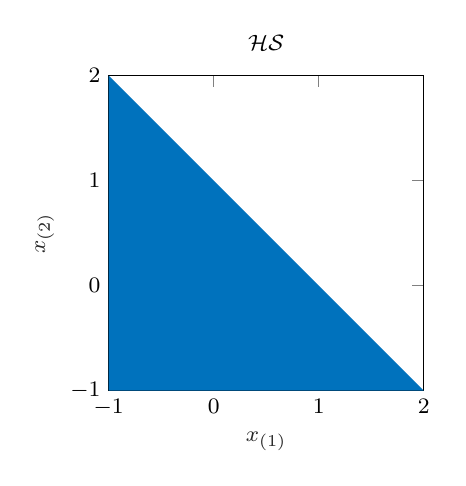 % This file was created by matlab2tikz.
%
\definecolor{mycolor1}{rgb}{0.0,0.447,0.741}%
%
\begin{tikzpicture}
\footnotesize

\begin{axis}[%
width=4cm,
height=4cm,
at={(0in,0in)},
scale only axis,
xmin=-1,
xmax=2,
xlabel style={font=\color{white!15!black}},
xlabel={$x_{(1)}$},
ymin=-1,
ymax=2,
ylabel style={font=\color{white!15!black}},
ylabel={$x_{(2)}$},
axis background/.style={fill=white},
title style={font=\bfseries},
title={$\mathcal{HS}$}
]

\addplot[area legend, draw=none, fill=mycolor1, forget plot]
table[row sep=crcr] {%
x	y\\
-1	-1\\
2	-1\\
-1	2\\
-1	-1\\
}--cycle;
\end{axis}
\end{tikzpicture}%